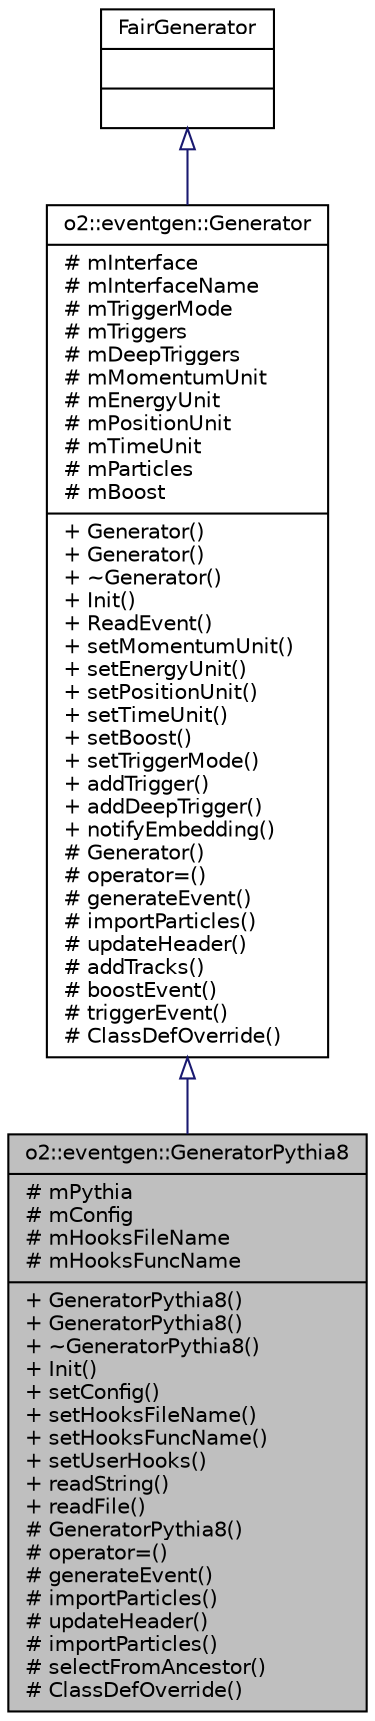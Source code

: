 digraph "o2::eventgen::GeneratorPythia8"
{
 // INTERACTIVE_SVG=YES
  bgcolor="transparent";
  edge [fontname="Helvetica",fontsize="10",labelfontname="Helvetica",labelfontsize="10"];
  node [fontname="Helvetica",fontsize="10",shape=record];
  Node0 [label="{o2::eventgen::GeneratorPythia8\n|# mPythia\l# mConfig\l# mHooksFileName\l# mHooksFuncName\l|+ GeneratorPythia8()\l+ GeneratorPythia8()\l+ ~GeneratorPythia8()\l+ Init()\l+ setConfig()\l+ setHooksFileName()\l+ setHooksFuncName()\l+ setUserHooks()\l+ readString()\l+ readFile()\l# GeneratorPythia8()\l# operator=()\l# generateEvent()\l# importParticles()\l# updateHeader()\l# importParticles()\l# selectFromAncestor()\l# ClassDefOverride()\l}",height=0.2,width=0.4,color="black", fillcolor="grey75", style="filled", fontcolor="black"];
  Node1 -> Node0 [dir="back",color="midnightblue",fontsize="10",style="solid",arrowtail="onormal",fontname="Helvetica"];
  Node1 [label="{o2::eventgen::Generator\n|# mInterface\l# mInterfaceName\l# mTriggerMode\l# mTriggers\l# mDeepTriggers\l# mMomentumUnit\l# mEnergyUnit\l# mPositionUnit\l# mTimeUnit\l# mParticles\l# mBoost\l|+ Generator()\l+ Generator()\l+ ~Generator()\l+ Init()\l+ ReadEvent()\l+ setMomentumUnit()\l+ setEnergyUnit()\l+ setPositionUnit()\l+ setTimeUnit()\l+ setBoost()\l+ setTriggerMode()\l+ addTrigger()\l+ addDeepTrigger()\l+ notifyEmbedding()\l# Generator()\l# operator=()\l# generateEvent()\l# importParticles()\l# updateHeader()\l# addTracks()\l# boostEvent()\l# triggerEvent()\l# ClassDefOverride()\l}",height=0.2,width=0.4,color="black",URL="$d3/da7/classo2_1_1eventgen_1_1Generator.html"];
  Node2 -> Node1 [dir="back",color="midnightblue",fontsize="10",style="solid",arrowtail="onormal",fontname="Helvetica"];
  Node2 [label="{FairGenerator\n||}",height=0.2,width=0.4,color="black",URL="$df/d40/classFairGenerator.html"];
}
